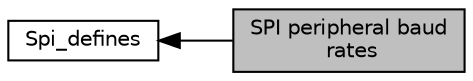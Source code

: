 digraph "SPI peripheral baud rates"
{
  edge [fontname="Helvetica",fontsize="10",labelfontname="Helvetica",labelfontsize="10"];
  node [fontname="Helvetica",fontsize="10",shape=record];
  rankdir=LR;
  Node1 [label="Spi_defines",height=0.2,width=0.4,color="black", fillcolor="white", style="filled",URL="$group__spi__defines.html"];
  Node0 [label="SPI peripheral baud\l rates",height=0.2,width=0.4,color="black", fillcolor="grey75", style="filled", fontcolor="black"];
  Node1->Node0 [shape=plaintext, dir="back", style="solid"];
}
